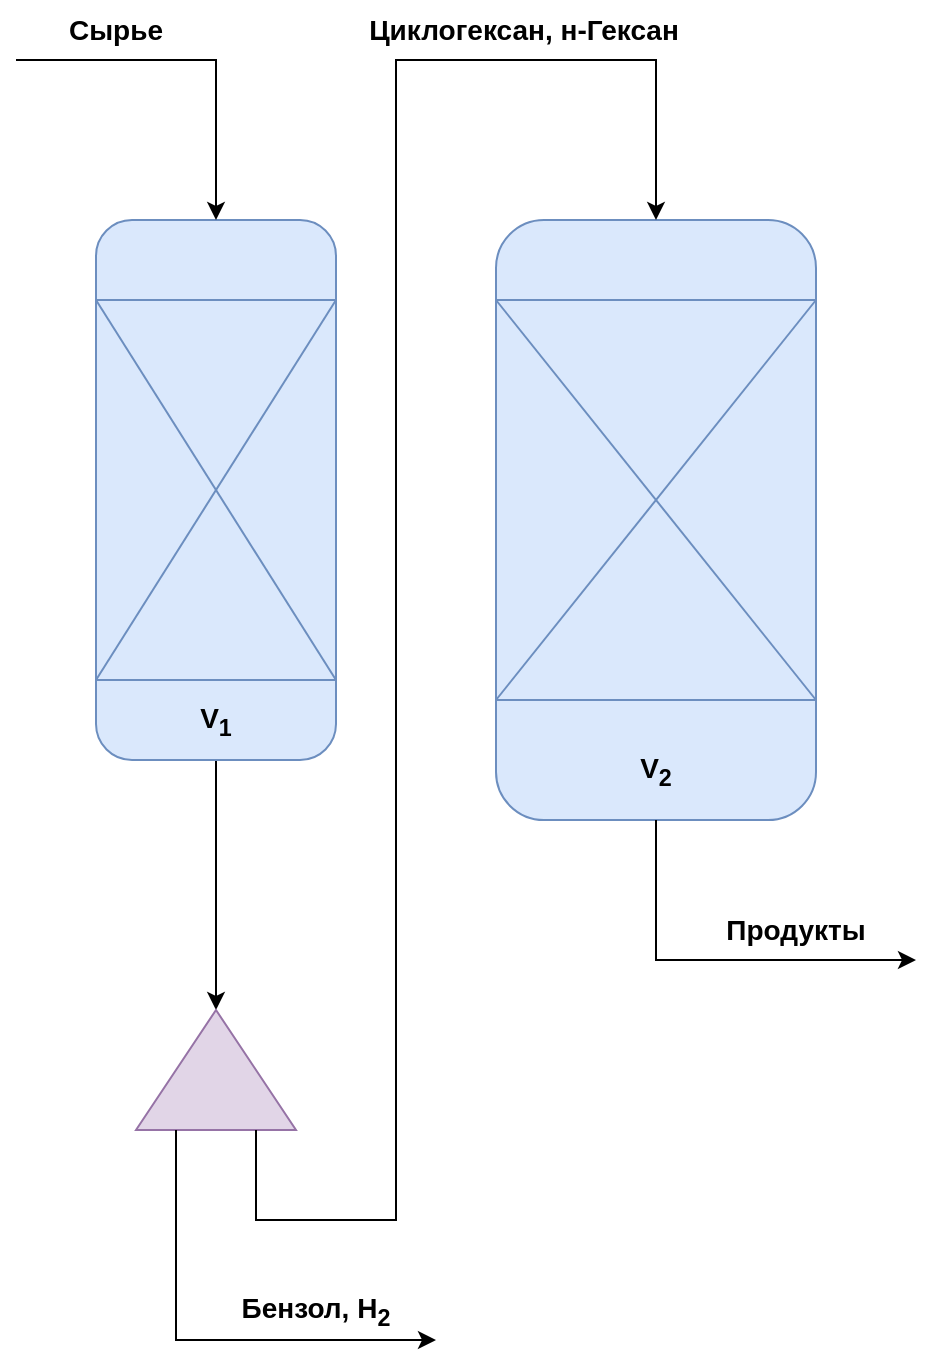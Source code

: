 <mxfile version="22.1.11" type="github">
  <diagram name="Страница — 1" id="3Ra4HTQ19XPt1AhPG3j0">
    <mxGraphModel dx="1077" dy="588" grid="1" gridSize="10" guides="1" tooltips="1" connect="1" arrows="1" fold="1" page="1" pageScale="1" pageWidth="827" pageHeight="1169" math="0" shadow="0">
      <root>
        <mxCell id="0" />
        <mxCell id="1" parent="0" />
        <mxCell id="Nei-xsbEB38eFT0cJwH2-21" value="" style="edgeStyle=orthogonalEdgeStyle;rounded=0;orthogonalLoop=1;jettySize=auto;html=1;entryX=1;entryY=0.5;entryDx=0;entryDy=0;" edge="1" parent="1" source="Nei-xsbEB38eFT0cJwH2-1" target="Nei-xsbEB38eFT0cJwH2-19">
          <mxGeometry relative="1" as="geometry">
            <mxPoint x="180" y="585" as="targetPoint" />
          </mxGeometry>
        </mxCell>
        <mxCell id="Nei-xsbEB38eFT0cJwH2-1" value="" style="rounded=1;whiteSpace=wrap;html=1;fillColor=#dae8fc;strokeColor=#6c8ebf;" vertex="1" parent="1">
          <mxGeometry x="120" y="120" width="120" height="270" as="geometry" />
        </mxCell>
        <mxCell id="Nei-xsbEB38eFT0cJwH2-3" value="" style="rounded=0;whiteSpace=wrap;html=1;fillColor=#dae8fc;strokeColor=#6c8ebf;" vertex="1" parent="1">
          <mxGeometry x="120" y="160" width="120" height="190" as="geometry" />
        </mxCell>
        <mxCell id="Nei-xsbEB38eFT0cJwH2-4" value="" style="endArrow=none;html=1;rounded=0;entryX=0;entryY=0;entryDx=0;entryDy=0;exitX=1;exitY=1;exitDx=0;exitDy=0;fillColor=#dae8fc;strokeColor=#6c8ebf;" edge="1" parent="1" source="Nei-xsbEB38eFT0cJwH2-3" target="Nei-xsbEB38eFT0cJwH2-3">
          <mxGeometry width="50" height="50" relative="1" as="geometry">
            <mxPoint x="390" y="460" as="sourcePoint" />
            <mxPoint x="440" y="410" as="targetPoint" />
          </mxGeometry>
        </mxCell>
        <mxCell id="Nei-xsbEB38eFT0cJwH2-5" value="" style="endArrow=none;html=1;rounded=0;entryX=1;entryY=0;entryDx=0;entryDy=0;exitX=0;exitY=1;exitDx=0;exitDy=0;fillColor=#dae8fc;strokeColor=#6c8ebf;" edge="1" parent="1" source="Nei-xsbEB38eFT0cJwH2-3" target="Nei-xsbEB38eFT0cJwH2-3">
          <mxGeometry width="50" height="50" relative="1" as="geometry">
            <mxPoint x="286" y="360" as="sourcePoint" />
            <mxPoint x="166" y="170" as="targetPoint" />
          </mxGeometry>
        </mxCell>
        <mxCell id="Nei-xsbEB38eFT0cJwH2-6" value="" style="rounded=1;whiteSpace=wrap;html=1;fillColor=#dae8fc;strokeColor=#6c8ebf;" vertex="1" parent="1">
          <mxGeometry x="320" y="120" width="160" height="300" as="geometry" />
        </mxCell>
        <mxCell id="Nei-xsbEB38eFT0cJwH2-7" value="" style="rounded=0;whiteSpace=wrap;html=1;fillColor=#dae8fc;strokeColor=#6c8ebf;" vertex="1" parent="1">
          <mxGeometry x="320" y="160" width="160" height="200" as="geometry" />
        </mxCell>
        <mxCell id="Nei-xsbEB38eFT0cJwH2-8" value="" style="endArrow=none;html=1;rounded=0;entryX=0;entryY=0;entryDx=0;entryDy=0;" edge="1" source="Nei-xsbEB38eFT0cJwH2-6" target="Nei-xsbEB38eFT0cJwH2-7" parent="1">
          <mxGeometry width="50" height="50" relative="1" as="geometry">
            <mxPoint x="590" y="460" as="sourcePoint" />
            <mxPoint x="640" y="410" as="targetPoint" />
          </mxGeometry>
        </mxCell>
        <mxCell id="Nei-xsbEB38eFT0cJwH2-9" value="" style="endArrow=none;html=1;rounded=0;entryX=1;entryY=0;entryDx=0;entryDy=0;exitX=0;exitY=1;exitDx=0;exitDy=0;fillColor=#dae8fc;strokeColor=#6c8ebf;" edge="1" source="Nei-xsbEB38eFT0cJwH2-7" target="Nei-xsbEB38eFT0cJwH2-7" parent="1">
          <mxGeometry width="50" height="50" relative="1" as="geometry">
            <mxPoint x="486" y="360" as="sourcePoint" />
            <mxPoint x="366" y="170" as="targetPoint" />
          </mxGeometry>
        </mxCell>
        <mxCell id="Nei-xsbEB38eFT0cJwH2-10" value="" style="endArrow=none;html=1;rounded=0;entryX=0;entryY=0;entryDx=0;entryDy=0;exitX=1;exitY=1;exitDx=0;exitDy=0;fillColor=#dae8fc;strokeColor=#6c8ebf;" edge="1" parent="1" source="Nei-xsbEB38eFT0cJwH2-7" target="Nei-xsbEB38eFT0cJwH2-7">
          <mxGeometry width="50" height="50" relative="1" as="geometry">
            <mxPoint x="278" y="360" as="sourcePoint" />
            <mxPoint x="158" y="170" as="targetPoint" />
          </mxGeometry>
        </mxCell>
        <mxCell id="Nei-xsbEB38eFT0cJwH2-11" value="" style="endArrow=classic;html=1;rounded=0;entryX=0.5;entryY=0;entryDx=0;entryDy=0;" edge="1" parent="1" target="Nei-xsbEB38eFT0cJwH2-1">
          <mxGeometry width="50" height="50" relative="1" as="geometry">
            <mxPoint x="80" y="40" as="sourcePoint" />
            <mxPoint x="60" y="340" as="targetPoint" />
            <Array as="points">
              <mxPoint x="80" y="40" />
              <mxPoint x="180" y="40" />
            </Array>
          </mxGeometry>
        </mxCell>
        <mxCell id="Nei-xsbEB38eFT0cJwH2-14" value="" style="endArrow=classic;html=1;rounded=0;exitX=0.5;exitY=1;exitDx=0;exitDy=0;" edge="1" parent="1" source="Nei-xsbEB38eFT0cJwH2-6">
          <mxGeometry width="50" height="50" relative="1" as="geometry">
            <mxPoint x="400" y="490" as="sourcePoint" />
            <mxPoint x="530" y="490" as="targetPoint" />
            <Array as="points">
              <mxPoint x="400" y="490" />
            </Array>
          </mxGeometry>
        </mxCell>
        <mxCell id="Nei-xsbEB38eFT0cJwH2-15" value="&lt;font style=&quot;font-size: 14px;&quot;&gt;V&lt;sub&gt;1&lt;/sub&gt;&lt;/font&gt;" style="text;strokeColor=none;align=center;fillColor=none;html=1;verticalAlign=middle;whiteSpace=wrap;rounded=0;fontStyle=1" vertex="1" parent="1">
          <mxGeometry x="150" y="355" width="60" height="30" as="geometry" />
        </mxCell>
        <mxCell id="Nei-xsbEB38eFT0cJwH2-16" value="&lt;font style=&quot;font-size: 14px;&quot;&gt;V&lt;sub&gt;2&lt;/sub&gt;&lt;/font&gt;" style="text;strokeColor=none;align=center;fillColor=none;html=1;verticalAlign=middle;whiteSpace=wrap;rounded=0;fontStyle=1" vertex="1" parent="1">
          <mxGeometry x="370" y="380" width="60" height="30" as="geometry" />
        </mxCell>
        <mxCell id="Nei-xsbEB38eFT0cJwH2-17" value="&lt;span style=&quot;font-size: 14px;&quot;&gt;Сырье&lt;/span&gt;" style="text;strokeColor=none;align=center;fillColor=none;html=1;verticalAlign=middle;whiteSpace=wrap;rounded=0;fontStyle=1" vertex="1" parent="1">
          <mxGeometry x="100" y="10" width="60" height="30" as="geometry" />
        </mxCell>
        <mxCell id="Nei-xsbEB38eFT0cJwH2-18" value="&lt;span style=&quot;font-size: 14px;&quot;&gt;Продукты&lt;/span&gt;" style="text;strokeColor=none;align=center;fillColor=none;html=1;verticalAlign=middle;whiteSpace=wrap;rounded=0;fontStyle=1" vertex="1" parent="1">
          <mxGeometry x="440" y="460" width="60" height="30" as="geometry" />
        </mxCell>
        <mxCell id="Nei-xsbEB38eFT0cJwH2-19" value="" style="triangle;whiteSpace=wrap;html=1;rotation=-90;fillColor=#e1d5e7;strokeColor=#9673a6;" vertex="1" parent="1">
          <mxGeometry x="150" y="505" width="60" height="80" as="geometry" />
        </mxCell>
        <mxCell id="Nei-xsbEB38eFT0cJwH2-22" value="" style="edgeStyle=orthogonalEdgeStyle;rounded=0;orthogonalLoop=1;jettySize=auto;html=1;entryX=0.5;entryY=0;entryDx=0;entryDy=0;exitX=0;exitY=0.75;exitDx=0;exitDy=0;" edge="1" parent="1" source="Nei-xsbEB38eFT0cJwH2-19" target="Nei-xsbEB38eFT0cJwH2-6">
          <mxGeometry relative="1" as="geometry">
            <mxPoint x="280" y="490" as="sourcePoint" />
            <mxPoint x="280" y="615" as="targetPoint" />
            <Array as="points">
              <mxPoint x="200" y="620" />
              <mxPoint x="270" y="620" />
              <mxPoint x="270" y="40" />
              <mxPoint x="400" y="40" />
            </Array>
          </mxGeometry>
        </mxCell>
        <mxCell id="Nei-xsbEB38eFT0cJwH2-23" value="" style="endArrow=classic;html=1;rounded=0;exitX=0;exitY=0.25;exitDx=0;exitDy=0;" edge="1" parent="1" source="Nei-xsbEB38eFT0cJwH2-19">
          <mxGeometry width="50" height="50" relative="1" as="geometry">
            <mxPoint x="160" y="585" as="sourcePoint" />
            <mxPoint x="290" y="680" as="targetPoint" />
            <Array as="points">
              <mxPoint x="160" y="680" />
            </Array>
          </mxGeometry>
        </mxCell>
        <mxCell id="Nei-xsbEB38eFT0cJwH2-24" value="&lt;span style=&quot;font-size: 14px;&quot;&gt;Бензол, Н&lt;sub&gt;2&lt;/sub&gt;&lt;/span&gt;" style="text;strokeColor=none;align=center;fillColor=none;html=1;verticalAlign=middle;whiteSpace=wrap;rounded=0;fontStyle=1" vertex="1" parent="1">
          <mxGeometry x="190" y="650" width="80" height="30" as="geometry" />
        </mxCell>
        <mxCell id="Nei-xsbEB38eFT0cJwH2-25" value="&lt;span style=&quot;font-size: 14px;&quot;&gt;Циклогексан, н-Гексан&lt;/span&gt;" style="text;strokeColor=none;align=center;fillColor=none;html=1;verticalAlign=middle;whiteSpace=wrap;rounded=0;fontStyle=1" vertex="1" parent="1">
          <mxGeometry x="254" y="10" width="160" height="30" as="geometry" />
        </mxCell>
      </root>
    </mxGraphModel>
  </diagram>
</mxfile>
